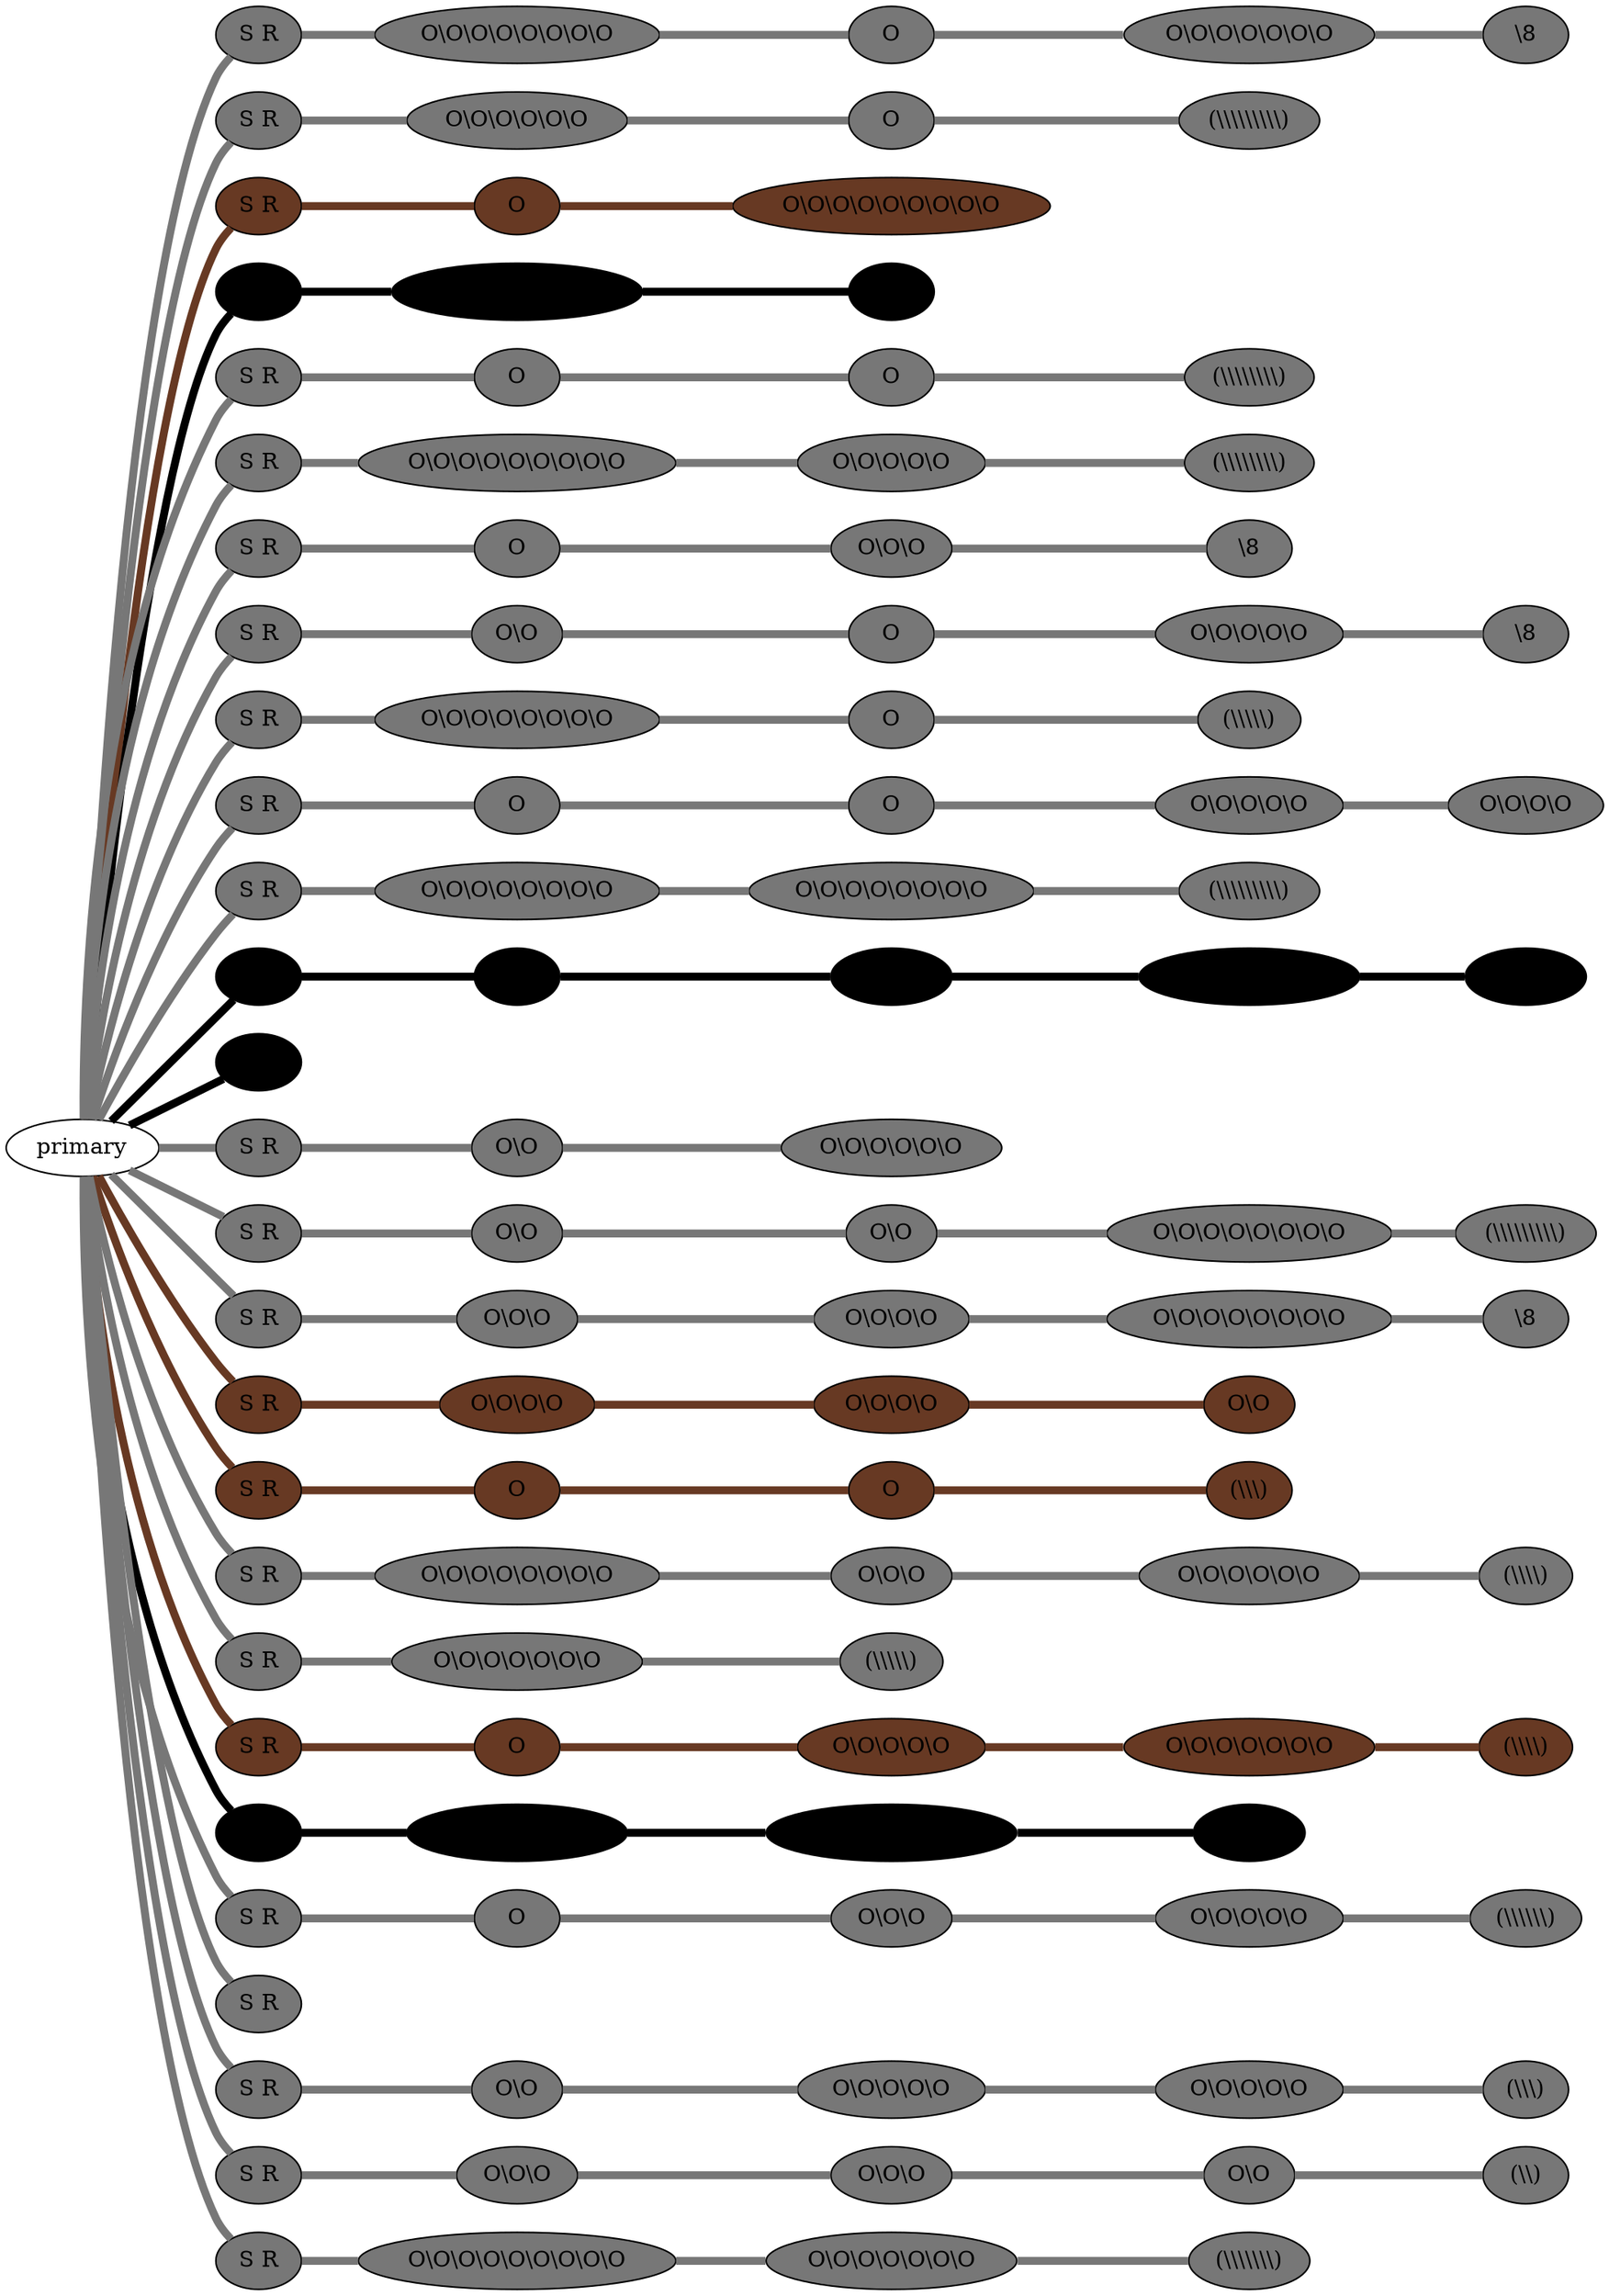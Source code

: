 graph {
 graph [rankdir=LR]
"1" [qtype="pendant_node", pendant_colors="#777777,#000000", pendant_ply="S", pendant_attach="R", pendant_length="47", label="S R", style=filled, fillcolor="#777777"]
"primary" -- "1" [qtype="pendant_link",penwidth=5,color="#777777"]
"1:0" [qtype="knot_node", knot_value="8", knot_type="S", knot_position="6.5", knot_spin="Z", label="O\\O\\O\\O\\O\\O\\O\\O", style=filled, fillcolor="#777777"]
"1" -- "1:0" [qtype="knot_link",penwidth=5,color="#777777"]
"1:1" [qtype="knot_node", knot_value="1", knot_type="S", knot_position="11.5", knot_spin="Z", label="O", style=filled, fillcolor="#777777"]
"1:0" -- "1:1" [qtype="knot_link",penwidth=5,color="#777777"]
"1:2" [qtype="knot_node", knot_value="7", knot_type="S", knot_position="18.0", knot_spin="Z", label="O\\O\\O\\O\\O\\O\\O", style=filled, fillcolor="#777777"]
"1:1" -- "1:2" [qtype="knot_link",penwidth=5,color="#777777"]
"1:3" [qtype="knot_node", knot_value="1", knot_type="E", knot_position="27.0", knot_spin="Z", label="\\8", style=filled, fillcolor="#777777"]
"1:2" -- "1:3" [qtype="knot_link",penwidth=5,color="#777777"]
"2" [qtype="pendant_node", pendant_colors="#777777", pendant_ply="S", pendant_attach="R", pendant_length="48", label="S R", style=filled, fillcolor="#777777"]
"primary" -- "2" [qtype="pendant_link",penwidth=5,color="#777777"]
"2:0" [qtype="knot_node", knot_value="6", knot_type="S", knot_position="12.0", knot_spin="Z", label="O\\O\\O\\O\\O\\O", style=filled, fillcolor="#777777"]
"2" -- "2:0" [qtype="knot_link",penwidth=5,color="#777777"]
"2:1" [qtype="knot_node", knot_value="1", knot_type="S", knot_position="17.5", knot_spin="Z", label="O", style=filled, fillcolor="#777777"]
"2:0" -- "2:1" [qtype="knot_link",penwidth=5,color="#777777"]
"2:2" [qtype="knot_node", knot_value="9", knot_type="L", knot_position="27.0", knot_spin="Z", label="(\\\\\\\\\\\\\\\\\\)", style=filled, fillcolor="#777777"]
"2:1" -- "2:2" [qtype="knot_link",penwidth=5,color="#777777"]
"3" [qtype="pendant_node", pendant_colors="#673923,#777777", pendant_ply="S", pendant_attach="R", pendant_length="25", label="S R", style=filled, fillcolor="#673923"]
"primary" -- "3" [qtype="pendant_link",penwidth=5,color="#673923"]
"3:0" [qtype="knot_node", knot_value="1", knot_type="S", knot_position="5.5", knot_spin="Z", label="O", style=filled, fillcolor="#673923"]
"3" -- "3:0" [qtype="knot_link",penwidth=5,color="#673923"]
"3:1" [qtype="knot_node", knot_value="9", knot_type="S", knot_position="17.5", knot_spin="Z", label="O\\O\\O\\O\\O\\O\\O\\O\\O", style=filled, fillcolor="#673923"]
"3:0" -- "3:1" [qtype="knot_link",penwidth=5,color="#673923"]
"4" [qtype="pendant_node", pendant_colors="#000000", pendant_ply="S", pendant_attach="R", pendant_length="16", label="S R", style=filled, fillcolor="#000000"]
"primary" -- "4" [qtype="pendant_link",penwidth=5,color="#000000"]
"4:0" [qtype="knot_node", knot_value="6", knot_type="S", knot_position="11.5", knot_spin="UZZZZZ", label="O?O?O?O?O?O", style=filled, fillcolor="#000000"]
"4" -- "4:0" [qtype="knot_link",penwidth=5,color="#000000"]
"4:1" [qtype="knot_node", knot_value="1", knot_type="S", knot_position="16.5", knot_spin="Z", label="O", style=filled, fillcolor="#000000"]
"4:0" -- "4:1" [qtype="knot_link",penwidth=5,color="#000000"]
"5" [qtype="pendant_node", pendant_colors="#777777", pendant_ply="S", pendant_attach="R", pendant_length="60", label="S R", style=filled, fillcolor="#777777"]
"primary" -- "5" [qtype="pendant_link",penwidth=5,color="#777777"]
"5:0" [qtype="knot_node", knot_value="1", knot_type="S", knot_position="6.0", knot_spin="Z", label="O", style=filled, fillcolor="#777777"]
"5" -- "5:0" [qtype="knot_link",penwidth=5,color="#777777"]
"5:1" [qtype="knot_node", knot_value="1", knot_type="S", knot_position="18.0", knot_spin="Z", label="O", style=filled, fillcolor="#777777"]
"5:0" -- "5:1" [qtype="knot_link",penwidth=5,color="#777777"]
"5:2" [qtype="knot_node", knot_value="8", knot_type="L", knot_position="27.5", knot_spin="Z", label="(\\\\\\\\\\\\\\\\)", style=filled, fillcolor="#777777"]
"5:1" -- "5:2" [qtype="knot_link",penwidth=5,color="#777777"]
"6" [qtype="pendant_node", pendant_colors="#777777", pendant_ply="S", pendant_attach="R", pendant_length="33", label="S R", style=filled, fillcolor="#777777"]
"primary" -- "6" [qtype="pendant_link",penwidth=5,color="#777777"]
"6:0" [qtype="knot_node", knot_value="9", knot_type="S", knot_position="12.5", knot_spin="Z", label="O\\O\\O\\O\\O\\O\\O\\O\\O", style=filled, fillcolor="#777777"]
"6" -- "6:0" [qtype="knot_link",penwidth=5,color="#777777"]
"6:1" [qtype="knot_node", knot_value="5", knot_type="S", knot_position="18.5", knot_spin="Z", label="O\\O\\O\\O\\O", style=filled, fillcolor="#777777"]
"6:0" -- "6:1" [qtype="knot_link",penwidth=5,color="#777777"]
"6:2" [qtype="knot_node", knot_value="8", knot_type="L", knot_position="26.5", knot_spin="Z", label="(\\\\\\\\\\\\\\\\)", style=filled, fillcolor="#777777"]
"6:1" -- "6:2" [qtype="knot_link",penwidth=5,color="#777777"]
"7" [qtype="pendant_node", pendant_colors="#777777", pendant_ply="S", pendant_attach="R", pendant_length="62", label="S R", style=filled, fillcolor="#777777"]
"primary" -- "7" [qtype="pendant_link",penwidth=5,color="#777777"]
"7:0" [qtype="knot_node", knot_value="1", knot_type="S", knot_position="5.5", knot_spin="Z", label="O", style=filled, fillcolor="#777777"]
"7" -- "7:0" [qtype="knot_link",penwidth=5,color="#777777"]
"7:1" [qtype="knot_node", knot_value="3", knot_type="S", knot_position="12.0", knot_spin="Z", label="O\\O\\O", style=filled, fillcolor="#777777"]
"7:0" -- "7:1" [qtype="knot_link",penwidth=5,color="#777777"]
"7:2" [qtype="knot_node", knot_value="1", knot_type="E", knot_position="28.0", knot_spin="Z", label="\\8", style=filled, fillcolor="#777777"]
"7:1" -- "7:2" [qtype="knot_link",penwidth=5,color="#777777"]
"8" [qtype="pendant_node", pendant_colors="#777777", pendant_ply="S", pendant_attach="R", pendant_length="54", label="S R", style=filled, fillcolor="#777777"]
"primary" -- "8" [qtype="pendant_link",penwidth=5,color="#777777"]
"8:0" [qtype="knot_node", knot_value="2", knot_type="S", knot_position="6.0", knot_spin="Z", label="O\\O", style=filled, fillcolor="#777777"]
"8" -- "8:0" [qtype="knot_link",penwidth=5,color="#777777"]
"8:1" [qtype="knot_node", knot_value="1", knot_type="S", knot_position="12.0", knot_spin="Z", label="O", style=filled, fillcolor="#777777"]
"8:0" -- "8:1" [qtype="knot_link",penwidth=5,color="#777777"]
"8:2" [qtype="knot_node", knot_value="5", knot_type="S", knot_position="19.5", knot_spin="Z", label="O\\O\\O\\O\\O", style=filled, fillcolor="#777777"]
"8:1" -- "8:2" [qtype="knot_link",penwidth=5,color="#777777"]
"8:3" [qtype="knot_node", knot_value="1", knot_type="E", knot_position="28.0", knot_spin="Z", label="\\8", style=filled, fillcolor="#777777"]
"8:2" -- "8:3" [qtype="knot_link",penwidth=5,color="#777777"]
"9" [qtype="pendant_node", pendant_colors="#777777", pendant_ply="S", pendant_attach="R", pendant_length="47", label="S R", style=filled, fillcolor="#777777"]
"primary" -- "9" [qtype="pendant_link",penwidth=5,color="#777777"]
"9:0" [qtype="knot_node", knot_value="8", knot_type="S", knot_position="13.0", knot_spin="Z", label="O\\O\\O\\O\\O\\O\\O\\O", style=filled, fillcolor="#777777"]
"9" -- "9:0" [qtype="knot_link",penwidth=5,color="#777777"]
"9:1" [qtype="knot_node", knot_value="1", knot_type="S", knot_position="19.0", knot_spin="Z", label="O", style=filled, fillcolor="#777777"]
"9:0" -- "9:1" [qtype="knot_link",penwidth=5,color="#777777"]
"9:2" [qtype="knot_node", knot_value="5", knot_type="L", knot_position="28.5", knot_spin="Z", label="(\\\\\\\\\\)", style=filled, fillcolor="#777777"]
"9:1" -- "9:2" [qtype="knot_link",penwidth=5,color="#777777"]
"10" [qtype="pendant_node", pendant_colors="#777777", pendant_ply="S", pendant_attach="R", pendant_length="67", label="S R", style=filled, fillcolor="#777777"]
"primary" -- "10" [qtype="pendant_link",penwidth=5,color="#777777"]
"10:0" [qtype="knot_node", knot_value="1", knot_type="S", knot_position="2.5", knot_spin="Z", label="O", style=filled, fillcolor="#777777"]
"10" -- "10:0" [qtype="knot_link",penwidth=5,color="#777777"]
"10:1" [qtype="knot_node", knot_value="1", knot_type="S", knot_position="6.0", knot_spin="Z", label="O", style=filled, fillcolor="#777777"]
"10:0" -- "10:1" [qtype="knot_link",penwidth=5,color="#777777"]
"10:2" [qtype="knot_node", knot_value="5", knot_type="S", knot_position="12.5", knot_spin="Z", label="O\\O\\O\\O\\O", style=filled, fillcolor="#777777"]
"10:1" -- "10:2" [qtype="knot_link",penwidth=5,color="#777777"]
"10:3" [qtype="knot_node", knot_value="4", knot_type="S", knot_position="18.5", knot_spin="Z", label="O\\O\\O\\O", style=filled, fillcolor="#777777"]
"10:2" -- "10:3" [qtype="knot_link",penwidth=5,color="#777777"]
"11" [qtype="pendant_node", pendant_colors="#777777", pendant_ply="S", pendant_attach="R", pendant_length="39", label="S R", style=filled, fillcolor="#777777"]
"primary" -- "11" [qtype="pendant_link",penwidth=5,color="#777777"]
"11:0" [qtype="knot_node", knot_value="8", knot_type="S", knot_position="13.0", knot_spin="Z", label="O\\O\\O\\O\\O\\O\\O\\O", style=filled, fillcolor="#777777"]
"11" -- "11:0" [qtype="knot_link",penwidth=5,color="#777777"]
"11:1" [qtype="knot_node", knot_value="8", knot_type="S", knot_position="19.0", knot_spin="Z", label="O\\O\\O\\O\\O\\O\\O\\O", style=filled, fillcolor="#777777"]
"11:0" -- "11:1" [qtype="knot_link",penwidth=5,color="#777777"]
"11:2" [qtype="knot_node", knot_value="9", knot_type="L", knot_position="27.5", knot_spin="Z", label="(\\\\\\\\\\\\\\\\\\)", style=filled, fillcolor="#777777"]
"11:1" -- "11:2" [qtype="knot_link",penwidth=5,color="#777777"]
"12" [qtype="pendant_node", pendant_colors="#000000,#777777", pendant_ply="S", pendant_attach="R", pendant_length="42", label="S R", style=filled, fillcolor="#000000"]
"primary" -- "12" [qtype="pendant_link",penwidth=5,color="#000000"]
"12:0" [qtype="knot_node", knot_value="1", knot_type="S", knot_position="6.0", knot_spin="Z", label="O", style=filled, fillcolor="#000000"]
"12" -- "12:0" [qtype="knot_link",penwidth=5,color="#000000"]
"12:1" [qtype="knot_node", knot_value="3", knot_type="S", knot_position="12.0", knot_spin="Z", label="O\\O\\O", style=filled, fillcolor="#000000"]
"12:0" -- "12:1" [qtype="knot_link",penwidth=5,color="#000000"]
"12:2" [qtype="knot_node", knot_value="6", knot_type="S", knot_position="18.5", knot_spin="Z", label="O\\O\\O\\O\\O\\O", style=filled, fillcolor="#000000"]
"12:1" -- "12:2" [qtype="knot_link",penwidth=5,color="#000000"]
"12:3" [qtype="knot_node", knot_value="7", knot_type="L", knot_position="26.0", knot_spin="Z", label="(\\\\\\\\\\\\\\)", style=filled, fillcolor="#000000"]
"12:2" -- "12:3" [qtype="knot_link",penwidth=5,color="#000000"]
"13" [qtype="pendant_node", pendant_colors="#000000,#777777", pendant_ply="S", pendant_attach="R", pendant_length="12", label="S R", style=filled, fillcolor="#000000"]
"primary" -- "13" [qtype="pendant_link",penwidth=5,color="#000000"]
"14" [qtype="pendant_node", pendant_colors="#777777", pendant_ply="S", pendant_attach="R", pendant_length="68", label="S R", style=filled, fillcolor="#777777"]
"primary" -- "14" [qtype="pendant_link",penwidth=5,color="#777777"]
"14:0" [qtype="knot_node", knot_value="2", knot_type="S", knot_position="6.0", knot_spin="Z", label="O\\O", style=filled, fillcolor="#777777"]
"14" -- "14:0" [qtype="knot_link",penwidth=5,color="#777777"]
"14:1" [qtype="knot_node", knot_value="6", knot_type="S", knot_position="18.5", knot_spin="Z", label="O\\O\\O\\O\\O\\O", style=filled, fillcolor="#777777"]
"14:0" -- "14:1" [qtype="knot_link",penwidth=5,color="#777777"]
"15" [qtype="pendant_node", pendant_colors="#777777", pendant_ply="S", pendant_attach="R", pendant_length="49", label="S R", style=filled, fillcolor="#777777"]
"primary" -- "15" [qtype="pendant_link",penwidth=5,color="#777777"]
"15:0" [qtype="knot_node", knot_value="2", knot_type="S", knot_position="6.0", knot_spin="Z", label="O\\O", style=filled, fillcolor="#777777"]
"15" -- "15:0" [qtype="knot_link",penwidth=5,color="#777777"]
"15:1" [qtype="knot_node", knot_value="2", knot_type="S", knot_position="12.0", knot_spin="Z", label="O\\O", style=filled, fillcolor="#777777"]
"15:0" -- "15:1" [qtype="knot_link",penwidth=5,color="#777777"]
"15:2" [qtype="knot_node", knot_value="8", knot_type="S", knot_position="19.0", knot_spin="Z", label="O\\O\\O\\O\\O\\O\\O\\O", style=filled, fillcolor="#777777"]
"15:1" -- "15:2" [qtype="knot_link",penwidth=5,color="#777777"]
"15:3" [qtype="knot_node", knot_value="9", knot_type="L", knot_position="27.0", knot_spin="Z", label="(\\\\\\\\\\\\\\\\\\)", style=filled, fillcolor="#777777"]
"15:2" -- "15:3" [qtype="knot_link",penwidth=5,color="#777777"]
"16" [qtype="pendant_node", pendant_colors="#777777", pendant_ply="S", pendant_attach="R", pendant_length="46", label="S R", style=filled, fillcolor="#777777"]
"primary" -- "16" [qtype="pendant_link",penwidth=5,color="#777777"]
"16:0" [qtype="knot_node", knot_value="3", knot_type="S", knot_position="6.0", knot_spin="Z", label="O\\O\\O", style=filled, fillcolor="#777777"]
"16" -- "16:0" [qtype="knot_link",penwidth=5,color="#777777"]
"16:1" [qtype="knot_node", knot_value="4", knot_type="S", knot_position="12.0", knot_spin="Z", label="O\\O\\O\\O", style=filled, fillcolor="#777777"]
"16:0" -- "16:1" [qtype="knot_link",penwidth=5,color="#777777"]
"16:2" [qtype="knot_node", knot_value="8", knot_type="S", knot_position="19.0", knot_spin="Z", label="O\\O\\O\\O\\O\\O\\O\\O", style=filled, fillcolor="#777777"]
"16:1" -- "16:2" [qtype="knot_link",penwidth=5,color="#777777"]
"16:3" [qtype="knot_node", knot_value="1", knot_type="E", knot_position="28.0", knot_spin="Z", label="\\8", style=filled, fillcolor="#777777"]
"16:2" -- "16:3" [qtype="knot_link",penwidth=5,color="#777777"]
"17" [qtype="pendant_node", pendant_colors="#673923,#777777", pendant_ply="S", pendant_attach="R", pendant_length="46", label="S R", style=filled, fillcolor="#673923"]
"primary" -- "17" [qtype="pendant_link",penwidth=5,color="#673923"]
"17:0" [qtype="knot_node", knot_value="4", knot_type="S", knot_position="6.5", knot_spin="Z", label="O\\O\\O\\O", style=filled, fillcolor="#673923"]
"17" -- "17:0" [qtype="knot_link",penwidth=5,color="#673923"]
"17:1" [qtype="knot_node", knot_value="4", knot_type="S", knot_position="12.5", knot_spin="Z", label="O\\O\\O\\O", style=filled, fillcolor="#673923"]
"17:0" -- "17:1" [qtype="knot_link",penwidth=5,color="#673923"]
"17:2" [qtype="knot_node", knot_value="2", knot_type="S", knot_position="18.5", knot_spin="Z", label="O\\O", style=filled, fillcolor="#673923"]
"17:1" -- "17:2" [qtype="knot_link",penwidth=5,color="#673923"]
"18" [qtype="pendant_node", pendant_colors="#673923,#777777", pendant_ply="S", pendant_attach="R", pendant_length="52", label="S R", style=filled, fillcolor="#673923"]
"primary" -- "18" [qtype="pendant_link",penwidth=5,color="#673923"]
"18:0" [qtype="knot_node", knot_value="1", knot_type="S", knot_position="6.5", knot_spin="Z", label="O", style=filled, fillcolor="#673923"]
"18" -- "18:0" [qtype="knot_link",penwidth=5,color="#673923"]
"18:1" [qtype="knot_node", knot_value="1", knot_type="S", knot_position="12.5", knot_spin="Z", label="O", style=filled, fillcolor="#673923"]
"18:0" -- "18:1" [qtype="knot_link",penwidth=5,color="#673923"]
"18:2" [qtype="knot_node", knot_value="3", knot_type="L", knot_position="24.0", knot_spin="Z", label="(\\\\\\)", style=filled, fillcolor="#673923"]
"18:1" -- "18:2" [qtype="knot_link",penwidth=5,color="#673923"]
"19" [qtype="pendant_node", pendant_colors="#777777", pendant_ply="S", pendant_attach="R", pendant_length="32", label="S R", style=filled, fillcolor="#777777"]
"primary" -- "19" [qtype="pendant_link",penwidth=5,color="#777777"]
"19:0" [qtype="knot_node", knot_value="8", knot_type="S", knot_position="6.0", knot_spin="Z", label="O\\O\\O\\O\\O\\O\\O\\O", style=filled, fillcolor="#777777"]
"19" -- "19:0" [qtype="knot_link",penwidth=5,color="#777777"]
"19:1" [qtype="knot_node", knot_value="3", knot_type="S", knot_position="11.5", knot_spin="Z", label="O\\O\\O", style=filled, fillcolor="#777777"]
"19:0" -- "19:1" [qtype="knot_link",penwidth=5,color="#777777"]
"19:2" [qtype="knot_node", knot_value="6", knot_type="S", knot_position="18.0", knot_spin="Z", label="O\\O\\O\\O\\O\\O", style=filled, fillcolor="#777777"]
"19:1" -- "19:2" [qtype="knot_link",penwidth=5,color="#777777"]
"19:3" [qtype="knot_node", knot_value="4", knot_type="L", knot_position="24.5", knot_spin="Z", label="(\\\\\\\\)", style=filled, fillcolor="#777777"]
"19:2" -- "19:3" [qtype="knot_link",penwidth=5,color="#777777"]
"20" [qtype="pendant_node", pendant_colors="#777777", pendant_ply="S", pendant_attach="R", pendant_length="54", label="S R", style=filled, fillcolor="#777777"]
"primary" -- "20" [qtype="pendant_link",penwidth=5,color="#777777"]
"20:0" [qtype="knot_node", knot_value="7", knot_type="S", knot_position="12.5", knot_spin="Z", label="O\\O\\O\\O\\O\\O\\O", style=filled, fillcolor="#777777"]
"20" -- "20:0" [qtype="knot_link",penwidth=5,color="#777777"]
"20:1" [qtype="knot_node", knot_value="5", knot_type="L", knot_position="27.0", knot_spin="Z", label="(\\\\\\\\\\)", style=filled, fillcolor="#777777"]
"20:0" -- "20:1" [qtype="knot_link",penwidth=5,color="#777777"]
"21" [qtype="pendant_node", pendant_colors="#673923,#777777", pendant_ply="S", pendant_attach="R", pendant_length="42", label="S R", style=filled, fillcolor="#673923"]
"primary" -- "21" [qtype="pendant_link",penwidth=5,color="#673923"]
"21:0" [qtype="knot_node", knot_value="1", knot_type="S", knot_position="5.5", knot_spin="Z", label="O", style=filled, fillcolor="#673923"]
"21" -- "21:0" [qtype="knot_link",penwidth=5,color="#673923"]
"21:1" [qtype="knot_node", knot_value="5", knot_type="S", knot_position="12.0", knot_spin="Z", label="O\\O\\O\\O\\O", style=filled, fillcolor="#673923"]
"21:0" -- "21:1" [qtype="knot_link",penwidth=5,color="#673923"]
"21:2" [qtype="knot_node", knot_value="7", knot_type="S", knot_position="18.0", knot_spin="Z", label="O\\O\\O\\O\\O\\O\\O", style=filled, fillcolor="#673923"]
"21:1" -- "21:2" [qtype="knot_link",penwidth=5,color="#673923"]
"21:3" [qtype="knot_node", knot_value="4", knot_type="L", knot_position="26.5", knot_spin="Z", label="(\\\\\\\\)", style=filled, fillcolor="#673923"]
"21:2" -- "21:3" [qtype="knot_link",penwidth=5,color="#673923"]
"22" [qtype="pendant_node", pendant_colors="#000000,#777777", pendant_ply="S", pendant_attach="R", pendant_length="33", label="S R", style=filled, fillcolor="#000000"]
"primary" -- "22" [qtype="pendant_link",penwidth=5,color="#000000"]
"22:0" [qtype="knot_node", knot_value="6", knot_type="S", knot_position="12.0", knot_spin="Z", label="O\\O\\O\\O\\O\\O", style=filled, fillcolor="#000000"]
"22" -- "22:0" [qtype="knot_link",penwidth=5,color="#000000"]
"22:1" [qtype="knot_node", knot_value="7", knot_type="S", knot_position="18.0", knot_spin="Z", label="O\\O\\O\\O\\O\\O\\O", style=filled, fillcolor="#000000"]
"22:0" -- "22:1" [qtype="knot_link",penwidth=5,color="#000000"]
"22:2" [qtype="knot_node", knot_value="6", knot_type="L", knot_position="26.5", knot_spin="Z", label="(\\\\\\\\\\\\)", style=filled, fillcolor="#000000"]
"22:1" -- "22:2" [qtype="knot_link",penwidth=5,color="#000000"]
"23" [qtype="pendant_node", pendant_colors="#777777", pendant_ply="S", pendant_attach="R", pendant_length="34", label="S R", style=filled, fillcolor="#777777"]
"primary" -- "23" [qtype="pendant_link",penwidth=5,color="#777777"]
"23:0" [qtype="knot_node", knot_value="1", knot_type="S", knot_position="5.5", knot_spin="Z", label="O", style=filled, fillcolor="#777777"]
"23" -- "23:0" [qtype="knot_link",penwidth=5,color="#777777"]
"23:1" [qtype="knot_node", knot_value="3", knot_type="S", knot_position="11.5", knot_spin="Z", label="O\\O\\O", style=filled, fillcolor="#777777"]
"23:0" -- "23:1" [qtype="knot_link",penwidth=5,color="#777777"]
"23:2" [qtype="knot_node", knot_value="5", knot_type="S", knot_position="17.5", knot_spin="Z", label="O\\O\\O\\O\\O", style=filled, fillcolor="#777777"]
"23:1" -- "23:2" [qtype="knot_link",penwidth=5,color="#777777"]
"23:3" [qtype="knot_node", knot_value="6", knot_type="L", knot_position="27.0", knot_spin="Z", label="(\\\\\\\\\\\\)", style=filled, fillcolor="#777777"]
"23:2" -- "23:3" [qtype="knot_link",penwidth=5,color="#777777"]
"24" [qtype="pendant_node", pendant_colors="#777777", pendant_ply="S", pendant_attach="R", pendant_length="3", label="S R", style=filled, fillcolor="#777777"]
"primary" -- "24" [qtype="pendant_link",penwidth=5,color="#777777"]
"25" [qtype="pendant_node", pendant_colors="#777777", pendant_ply="S", pendant_attach="R", pendant_length="34", label="S R", style=filled, fillcolor="#777777"]
"primary" -- "25" [qtype="pendant_link",penwidth=5,color="#777777"]
"25:0" [qtype="knot_node", knot_value="2", knot_type="S", knot_position="5.5", knot_spin="Z", label="O\\O", style=filled, fillcolor="#777777"]
"25" -- "25:0" [qtype="knot_link",penwidth=5,color="#777777"]
"25:1" [qtype="knot_node", knot_value="5", knot_type="S", knot_position="11.5", knot_spin="Z", label="O\\O\\O\\O\\O", style=filled, fillcolor="#777777"]
"25:0" -- "25:1" [qtype="knot_link",penwidth=5,color="#777777"]
"25:2" [qtype="knot_node", knot_value="5", knot_type="S", knot_position="17.0", knot_spin="Z", label="O\\O\\O\\O\\O", style=filled, fillcolor="#777777"]
"25:1" -- "25:2" [qtype="knot_link",penwidth=5,color="#777777"]
"25:3" [qtype="knot_node", knot_value="3", knot_type="L", knot_position="25.5", knot_spin="Z", label="(\\\\\\)", style=filled, fillcolor="#777777"]
"25:2" -- "25:3" [qtype="knot_link",penwidth=5,color="#777777"]
"26" [qtype="pendant_node", pendant_colors="#777777", pendant_ply="S", pendant_attach="R", pendant_length="34", label="S R", style=filled, fillcolor="#777777"]
"primary" -- "26" [qtype="pendant_link",penwidth=5,color="#777777"]
"26:0" [qtype="knot_node", knot_value="3", knot_type="S", knot_position="5.5", knot_spin="Z", label="O\\O\\O", style=filled, fillcolor="#777777"]
"26" -- "26:0" [qtype="knot_link",penwidth=5,color="#777777"]
"26:1" [qtype="knot_node", knot_value="3", knot_type="S", knot_position="11.5", knot_spin="Z", label="O\\O\\O", style=filled, fillcolor="#777777"]
"26:0" -- "26:1" [qtype="knot_link",penwidth=5,color="#777777"]
"26:2" [qtype="knot_node", knot_value="2", knot_type="S", knot_position="17.0", knot_spin="Z", label="O\\O", style=filled, fillcolor="#777777"]
"26:1" -- "26:2" [qtype="knot_link",penwidth=5,color="#777777"]
"26:3" [qtype="knot_node", knot_value="2", knot_type="L", knot_position="23.0", knot_spin="Z", label="(\\\\)", style=filled, fillcolor="#777777"]
"26:2" -- "26:3" [qtype="knot_link",penwidth=5,color="#777777"]
"27" [qtype="pendant_node", pendant_colors="#777777", pendant_ply="S", pendant_attach="R", pendant_length="29", label="S R", style=filled, fillcolor="#777777"]
"primary" -- "27" [qtype="pendant_link",penwidth=5,color="#777777"]
"27:0" [qtype="knot_node", knot_value="9", knot_type="S", knot_position="12.0", knot_spin="Z", label="O\\O\\O\\O\\O\\O\\O\\O\\O", style=filled, fillcolor="#777777"]
"27" -- "27:0" [qtype="knot_link",penwidth=5,color="#777777"]
"27:1" [qtype="knot_node", knot_value="7", knot_type="S", knot_position="17.5", knot_spin="Z", label="O\\O\\O\\O\\O\\O\\O", style=filled, fillcolor="#777777"]
"27:0" -- "27:1" [qtype="knot_link",penwidth=5,color="#777777"]
"27:2" [qtype="knot_node", knot_value="7", knot_type="L", knot_position="20.5", knot_spin="Z", label="(\\\\\\\\\\\\\\)", style=filled, fillcolor="#777777"]
"27:1" -- "27:2" [qtype="knot_link",penwidth=5,color="#777777"]
}
